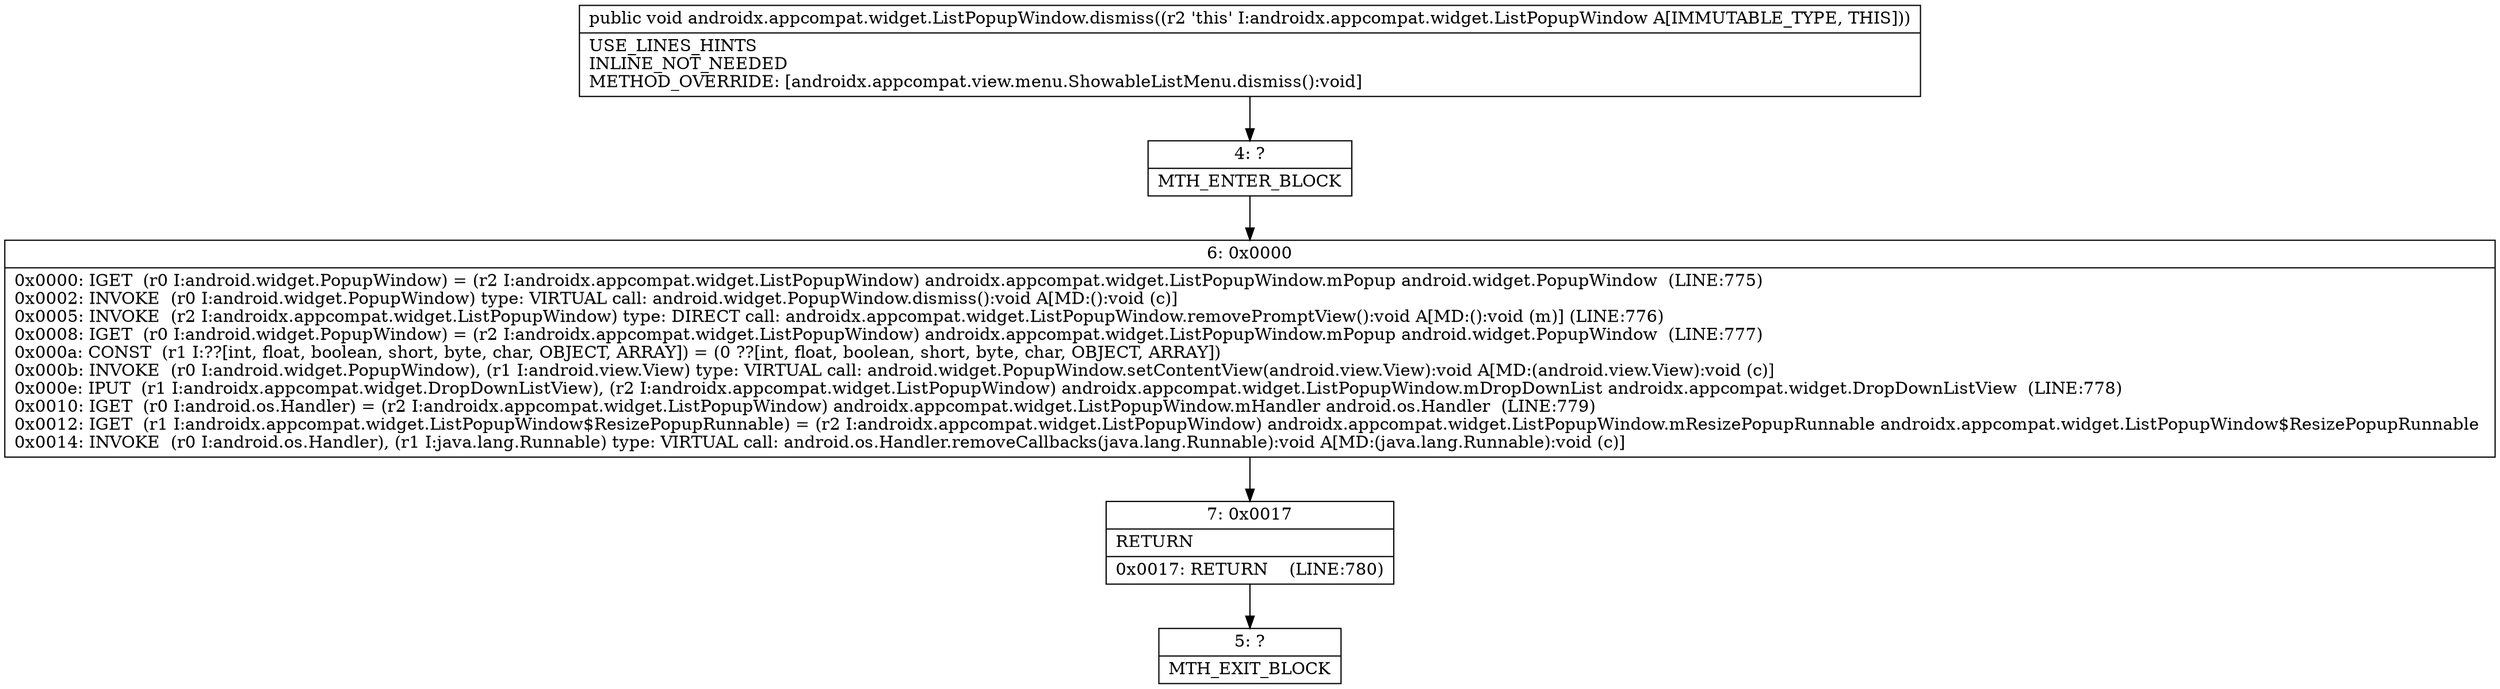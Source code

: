 digraph "CFG forandroidx.appcompat.widget.ListPopupWindow.dismiss()V" {
Node_4 [shape=record,label="{4\:\ ?|MTH_ENTER_BLOCK\l}"];
Node_6 [shape=record,label="{6\:\ 0x0000|0x0000: IGET  (r0 I:android.widget.PopupWindow) = (r2 I:androidx.appcompat.widget.ListPopupWindow) androidx.appcompat.widget.ListPopupWindow.mPopup android.widget.PopupWindow  (LINE:775)\l0x0002: INVOKE  (r0 I:android.widget.PopupWindow) type: VIRTUAL call: android.widget.PopupWindow.dismiss():void A[MD:():void (c)]\l0x0005: INVOKE  (r2 I:androidx.appcompat.widget.ListPopupWindow) type: DIRECT call: androidx.appcompat.widget.ListPopupWindow.removePromptView():void A[MD:():void (m)] (LINE:776)\l0x0008: IGET  (r0 I:android.widget.PopupWindow) = (r2 I:androidx.appcompat.widget.ListPopupWindow) androidx.appcompat.widget.ListPopupWindow.mPopup android.widget.PopupWindow  (LINE:777)\l0x000a: CONST  (r1 I:??[int, float, boolean, short, byte, char, OBJECT, ARRAY]) = (0 ??[int, float, boolean, short, byte, char, OBJECT, ARRAY]) \l0x000b: INVOKE  (r0 I:android.widget.PopupWindow), (r1 I:android.view.View) type: VIRTUAL call: android.widget.PopupWindow.setContentView(android.view.View):void A[MD:(android.view.View):void (c)]\l0x000e: IPUT  (r1 I:androidx.appcompat.widget.DropDownListView), (r2 I:androidx.appcompat.widget.ListPopupWindow) androidx.appcompat.widget.ListPopupWindow.mDropDownList androidx.appcompat.widget.DropDownListView  (LINE:778)\l0x0010: IGET  (r0 I:android.os.Handler) = (r2 I:androidx.appcompat.widget.ListPopupWindow) androidx.appcompat.widget.ListPopupWindow.mHandler android.os.Handler  (LINE:779)\l0x0012: IGET  (r1 I:androidx.appcompat.widget.ListPopupWindow$ResizePopupRunnable) = (r2 I:androidx.appcompat.widget.ListPopupWindow) androidx.appcompat.widget.ListPopupWindow.mResizePopupRunnable androidx.appcompat.widget.ListPopupWindow$ResizePopupRunnable \l0x0014: INVOKE  (r0 I:android.os.Handler), (r1 I:java.lang.Runnable) type: VIRTUAL call: android.os.Handler.removeCallbacks(java.lang.Runnable):void A[MD:(java.lang.Runnable):void (c)]\l}"];
Node_7 [shape=record,label="{7\:\ 0x0017|RETURN\l|0x0017: RETURN    (LINE:780)\l}"];
Node_5 [shape=record,label="{5\:\ ?|MTH_EXIT_BLOCK\l}"];
MethodNode[shape=record,label="{public void androidx.appcompat.widget.ListPopupWindow.dismiss((r2 'this' I:androidx.appcompat.widget.ListPopupWindow A[IMMUTABLE_TYPE, THIS]))  | USE_LINES_HINTS\lINLINE_NOT_NEEDED\lMETHOD_OVERRIDE: [androidx.appcompat.view.menu.ShowableListMenu.dismiss():void]\l}"];
MethodNode -> Node_4;Node_4 -> Node_6;
Node_6 -> Node_7;
Node_7 -> Node_5;
}

